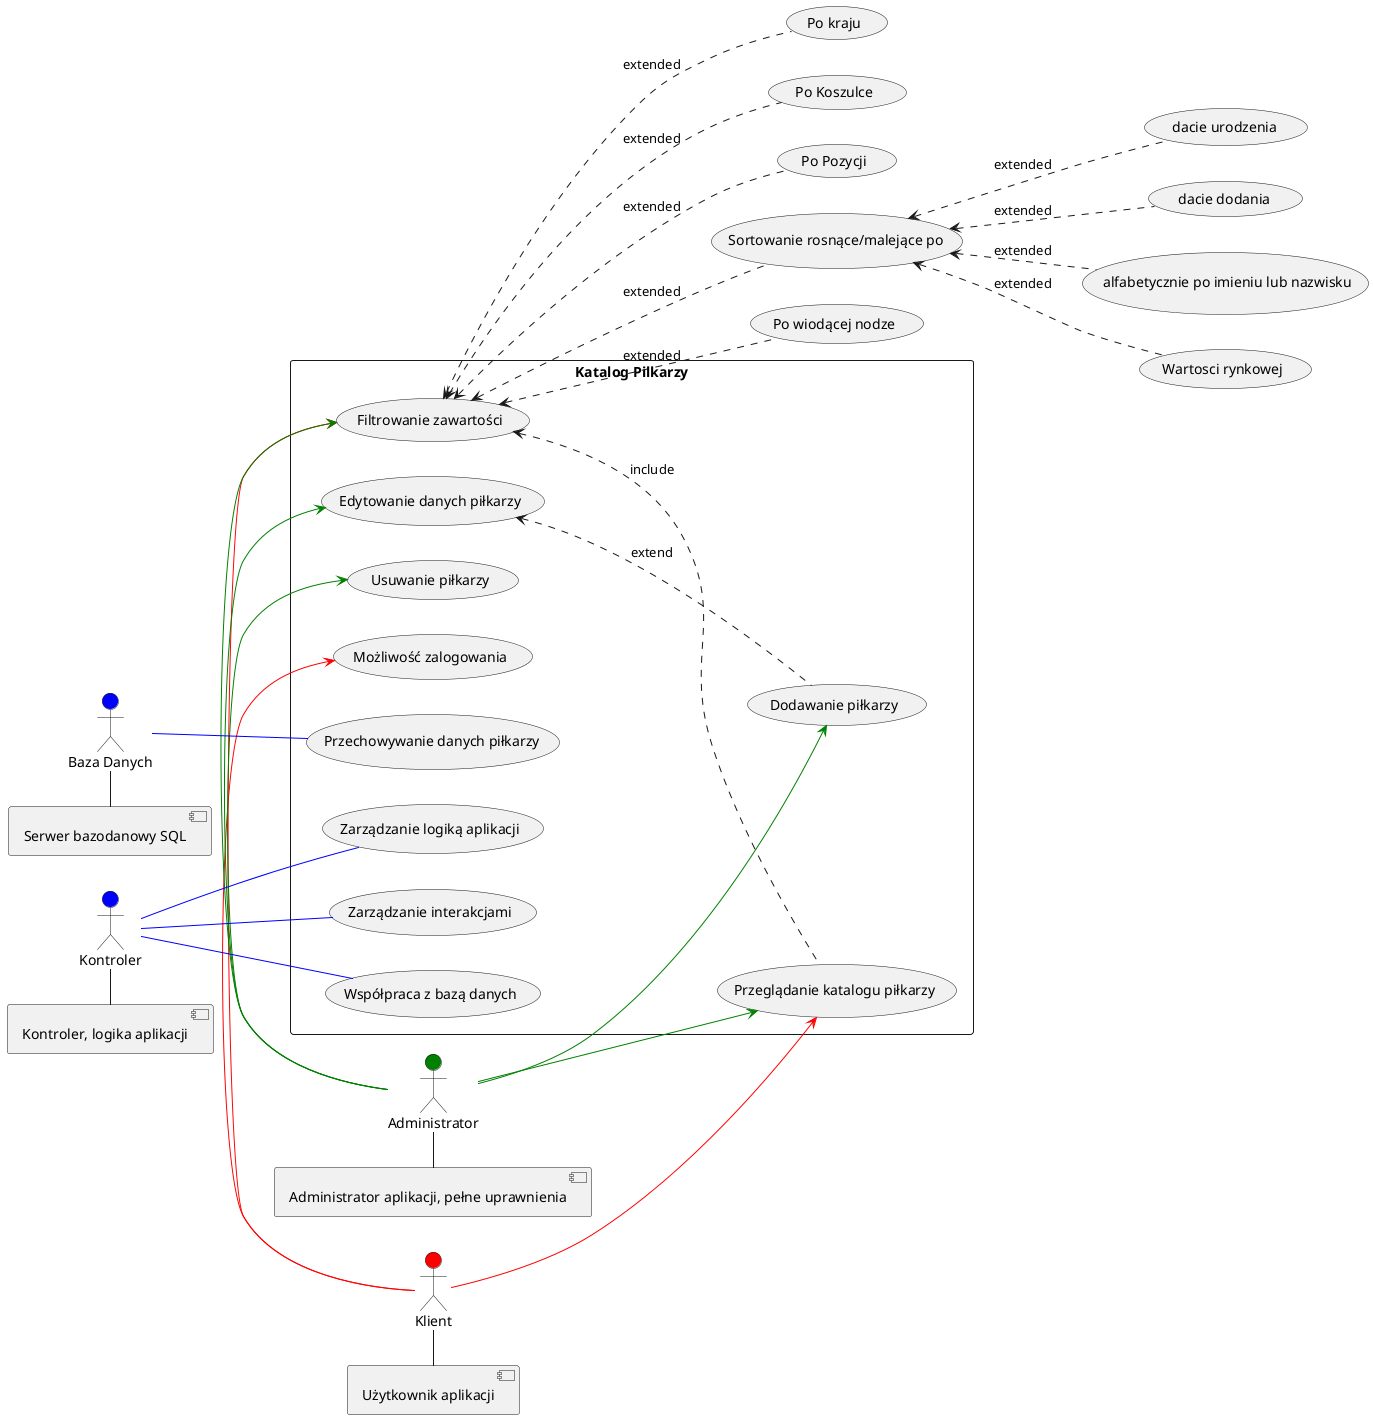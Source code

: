 @startuml DiagramUzycia
skinparam package {
    BackgroundColor White
}

left to right direction


actor Klient as User #Red
actor Administrator as Admin  #Green
actor "Baza Danych" as Database  #Blue
actor "Kontroler" as Controller #Blue

rectangle "Katalog Pilkarzy" {
    User -> (Przeglądanie katalogu piłkarzy) #Red
    User -> (Filtrowanie zawartości) #Red
    User -> (Możliwość zalogowania) #Red 


    Admin -> (Przeglądanie katalogu piłkarzy) #Green
    Admin -> (Filtrowanie zawartości) #Green
    Admin -> (Dodawanie piłkarzy) #Green
    Admin -> (Edytowanie danych piłkarzy) #Green
    Admin -> (Usuwanie piłkarzy) #Green

    Database -- (Przechowywanie danych piłkarzy) #Blue 
    Controller -- (Zarządzanie interakcjami) #Blue
    Controller -- (Współpraca z bazą danych) #Blue
    Controller -- (Zarządzanie logiką aplikacji) #Blue
}

User - [Użytkownik aplikacji]
Admin - [Administrator aplikacji, pełne uprawnienia]
Database - [Serwer bazodanowy SQL]
Controller - [Kontroler, logika aplikacji]


[Przeglądanie katalogu piłkarzy] .up.> (Filtrowanie zawartości) : include
[Dodawanie piłkarzy] .up.> (Edytowanie danych piłkarzy) : extend

[Filtrowanie zawartości] <.down. (Sortowanie rosnące/malejące po): extended 
[Filtrowanie zawartości] <.down. (Po wiodącej nodze): extended 
[Filtrowanie zawartości] <.down. (Po kraju): extended 
[Filtrowanie zawartości] <.down. (Po Koszulce): extended 
[Filtrowanie zawartości] <.down. (Po Pozycji): extended 

[Sortowanie rosnące/malejące po] <.down. ( dacie urodzenia): extended 
[Sortowanie rosnące/malejące po] <.down. ( dacie dodania): extended 
[Sortowanie rosnące/malejące po] <.down. ( alfabetycznie po imieniu lub nazwisku): extended 
[Sortowanie rosnące/malejące po] <.down. (Wartosci rynkowej): extended 




@enduml
